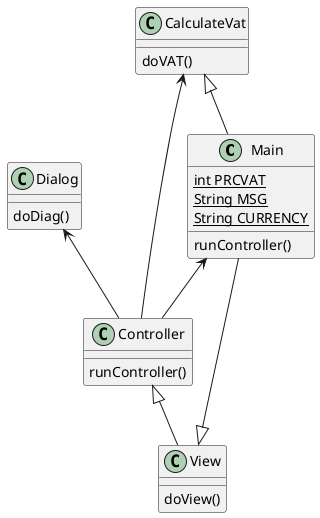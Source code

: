 @startuml
'https://plantuml.com/class-diagram


Main <-- Controller
Controller <|-- View
View <|-- Main
Dialog <-- Controller
CalculateVat <|-- Main
CalculateVat <-- Controller


class Main {
{static} int PRCVAT
{static} String MSG
{static} String CURRENCY
runController()
}
class View{
doView()
}
class Dialog{
doDiag()
}
class Controller{
runController()
}
class CalculateVat{
doVAT()
}



@enduml